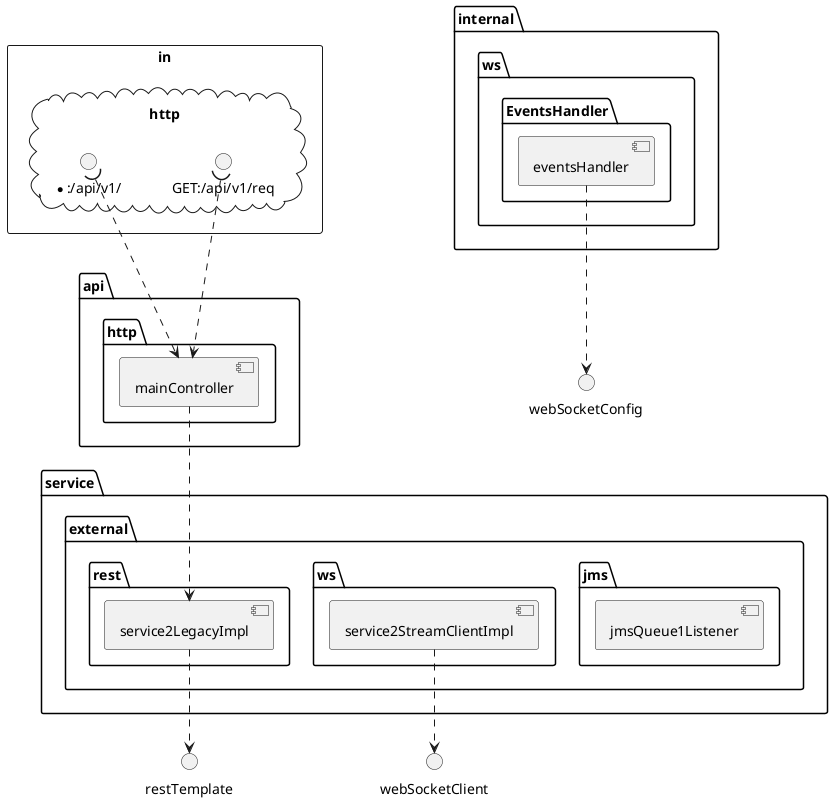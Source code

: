 @startuml
package "api" as api {
  package "http" as api.http {
    [mainController] as mainController
  }
}
package "service" as service {
  package "external" as service.external {
    package "jms" as service.external.jms {
      [jmsQueue1Listener] as jmsQueue1Listener
    }
    package "rest" as service.external.rest {
      [service2LegacyImpl] as service2LegacyImpl
    }
    package "ws" as service.external.ws {
      [service2StreamClientImpl] as service2StreamClientImpl
    }
  }
}
package "internal" as internal {
  package "ws" as internal.ws {
    package "EventsHandler" as internal.ws.EventsHandler {
      [eventsHandler] as eventsHandler
    }
  }
}
mainController ..> service2LegacyImpl
service2LegacyImpl ..> restTemplate
service2StreamClientImpl ..> webSocketClient
eventsHandler ..> webSocketConfig
rectangle "in" as in {
  cloud "http" as in.http {
    interface "GET:/api/v1/req" as mainController.in.http.GET..api.v1.req
    mainController.in.http.GET..api.v1.req )..> mainController
    interface "*:/api/v1/" as mainController.in.http...api.v1.
    mainController.in.http...api.v1. )..> mainController
  }
}
@enduml
